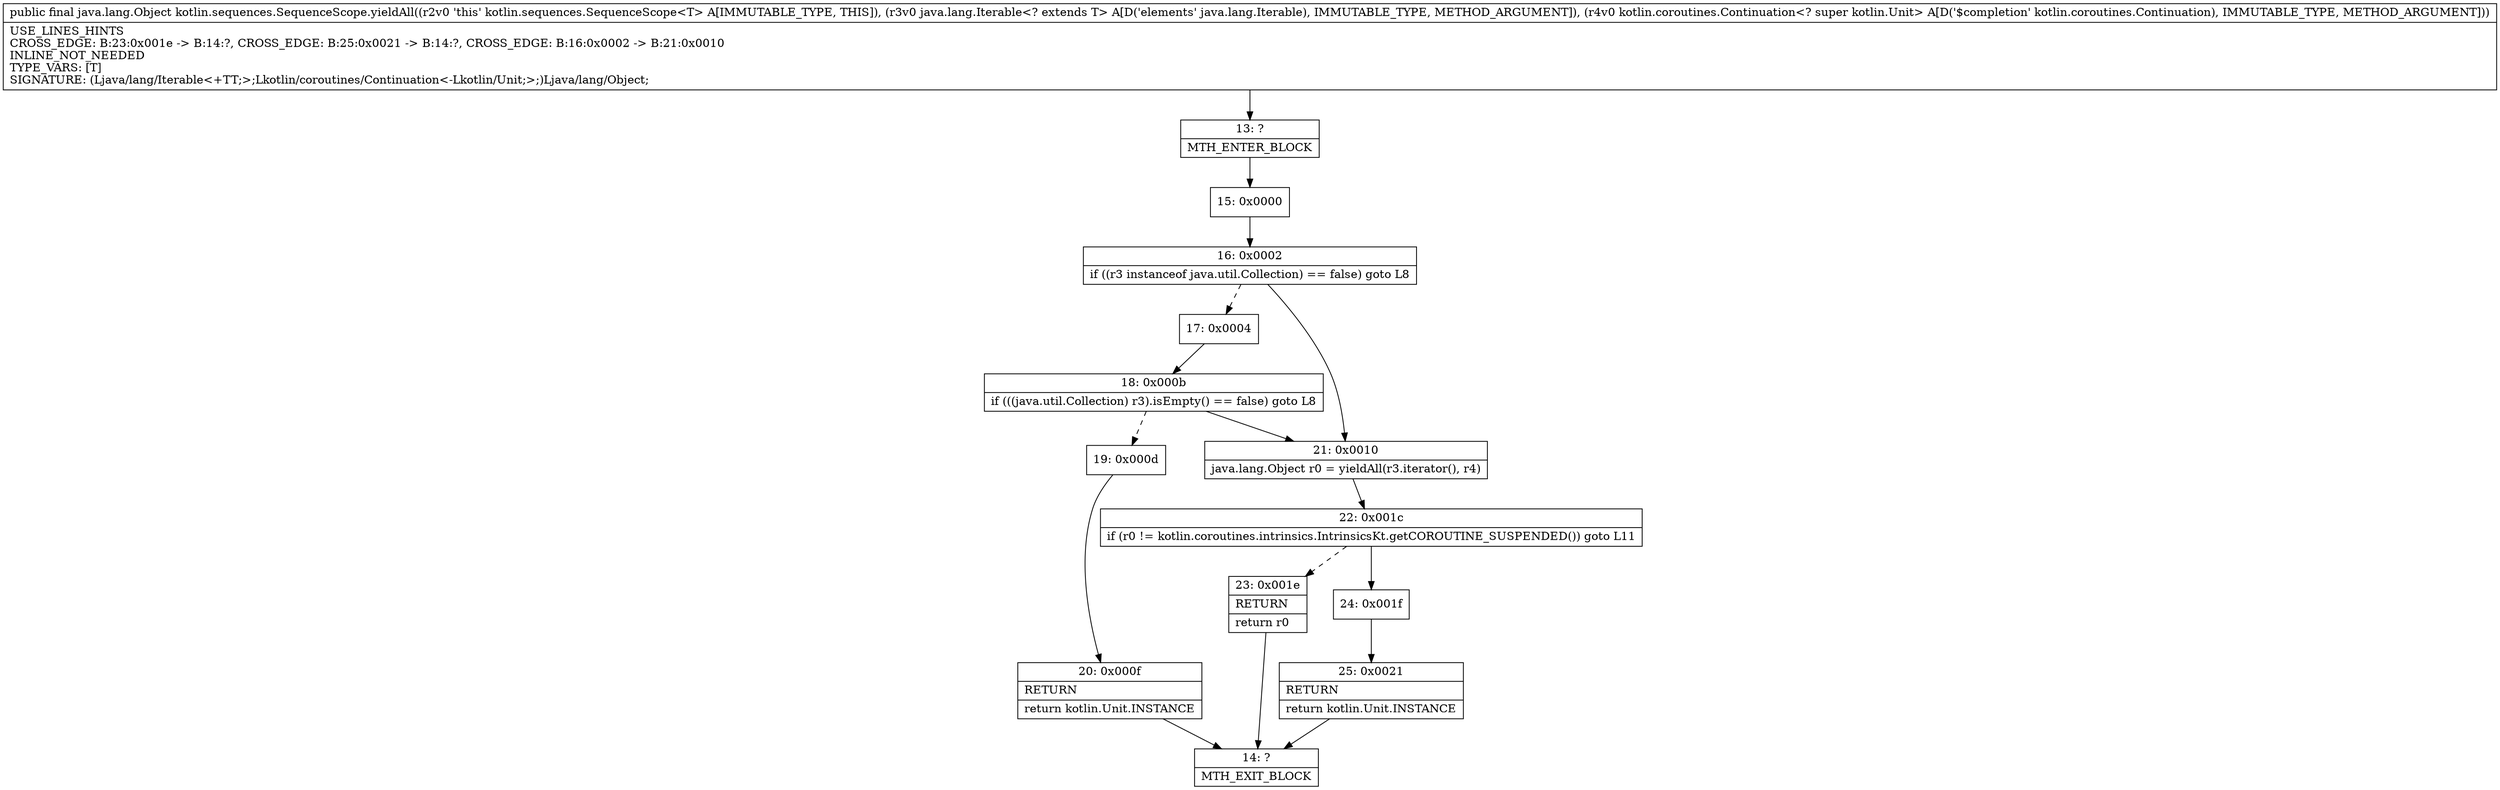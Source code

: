 digraph "CFG forkotlin.sequences.SequenceScope.yieldAll(Ljava\/lang\/Iterable;Lkotlin\/coroutines\/Continuation;)Ljava\/lang\/Object;" {
Node_13 [shape=record,label="{13\:\ ?|MTH_ENTER_BLOCK\l}"];
Node_15 [shape=record,label="{15\:\ 0x0000}"];
Node_16 [shape=record,label="{16\:\ 0x0002|if ((r3 instanceof java.util.Collection) == false) goto L8\l}"];
Node_17 [shape=record,label="{17\:\ 0x0004}"];
Node_18 [shape=record,label="{18\:\ 0x000b|if (((java.util.Collection) r3).isEmpty() == false) goto L8\l}"];
Node_19 [shape=record,label="{19\:\ 0x000d}"];
Node_20 [shape=record,label="{20\:\ 0x000f|RETURN\l|return kotlin.Unit.INSTANCE\l}"];
Node_14 [shape=record,label="{14\:\ ?|MTH_EXIT_BLOCK\l}"];
Node_21 [shape=record,label="{21\:\ 0x0010|java.lang.Object r0 = yieldAll(r3.iterator(), r4)\l}"];
Node_22 [shape=record,label="{22\:\ 0x001c|if (r0 != kotlin.coroutines.intrinsics.IntrinsicsKt.getCOROUTINE_SUSPENDED()) goto L11\l}"];
Node_23 [shape=record,label="{23\:\ 0x001e|RETURN\l|return r0\l}"];
Node_24 [shape=record,label="{24\:\ 0x001f}"];
Node_25 [shape=record,label="{25\:\ 0x0021|RETURN\l|return kotlin.Unit.INSTANCE\l}"];
MethodNode[shape=record,label="{public final java.lang.Object kotlin.sequences.SequenceScope.yieldAll((r2v0 'this' kotlin.sequences.SequenceScope\<T\> A[IMMUTABLE_TYPE, THIS]), (r3v0 java.lang.Iterable\<? extends T\> A[D('elements' java.lang.Iterable), IMMUTABLE_TYPE, METHOD_ARGUMENT]), (r4v0 kotlin.coroutines.Continuation\<? super kotlin.Unit\> A[D('$completion' kotlin.coroutines.Continuation), IMMUTABLE_TYPE, METHOD_ARGUMENT]))  | USE_LINES_HINTS\lCROSS_EDGE: B:23:0x001e \-\> B:14:?, CROSS_EDGE: B:25:0x0021 \-\> B:14:?, CROSS_EDGE: B:16:0x0002 \-\> B:21:0x0010\lINLINE_NOT_NEEDED\lTYPE_VARS: [T]\lSIGNATURE: (Ljava\/lang\/Iterable\<+TT;\>;Lkotlin\/coroutines\/Continuation\<\-Lkotlin\/Unit;\>;)Ljava\/lang\/Object;\l}"];
MethodNode -> Node_13;Node_13 -> Node_15;
Node_15 -> Node_16;
Node_16 -> Node_17[style=dashed];
Node_16 -> Node_21;
Node_17 -> Node_18;
Node_18 -> Node_19[style=dashed];
Node_18 -> Node_21;
Node_19 -> Node_20;
Node_20 -> Node_14;
Node_21 -> Node_22;
Node_22 -> Node_23[style=dashed];
Node_22 -> Node_24;
Node_23 -> Node_14;
Node_24 -> Node_25;
Node_25 -> Node_14;
}

